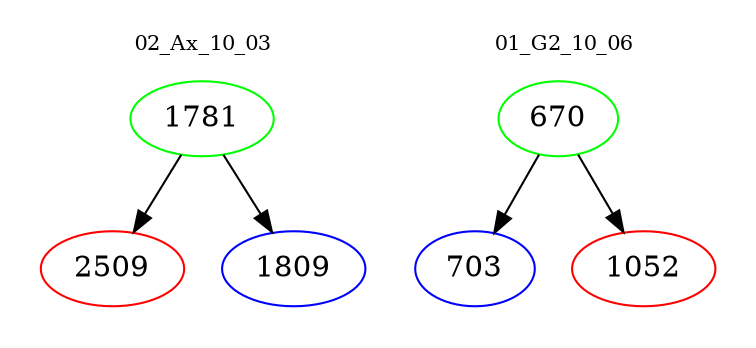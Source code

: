 digraph{
subgraph cluster_0 {
color = white
label = "02_Ax_10_03";
fontsize=10;
T0_1781 [label="1781", color="green"]
T0_1781 -> T0_2509 [color="black"]
T0_2509 [label="2509", color="red"]
T0_1781 -> T0_1809 [color="black"]
T0_1809 [label="1809", color="blue"]
}
subgraph cluster_1 {
color = white
label = "01_G2_10_06";
fontsize=10;
T1_670 [label="670", color="green"]
T1_670 -> T1_703 [color="black"]
T1_703 [label="703", color="blue"]
T1_670 -> T1_1052 [color="black"]
T1_1052 [label="1052", color="red"]
}
}
